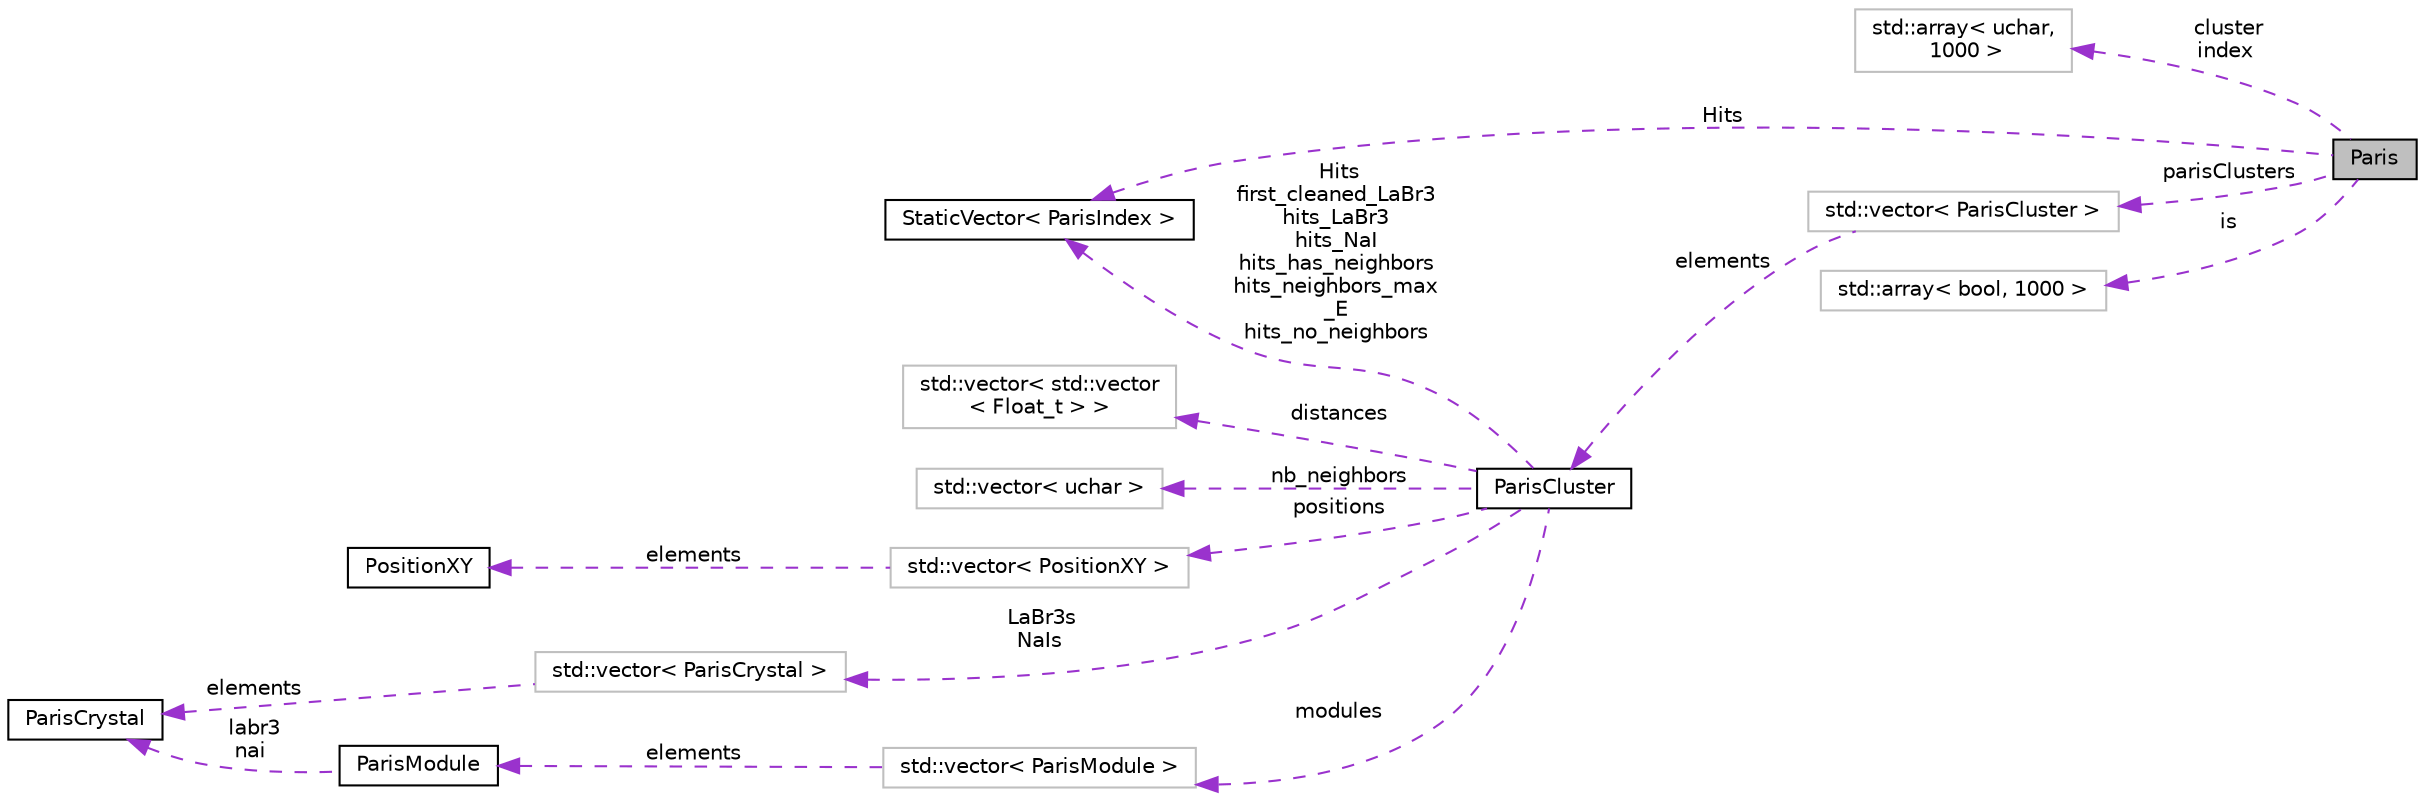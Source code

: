 digraph "Paris"
{
 // LATEX_PDF_SIZE
  edge [fontname="Helvetica",fontsize="10",labelfontname="Helvetica",labelfontsize="10"];
  node [fontname="Helvetica",fontsize="10",shape=record];
  rankdir="LR";
  Node1 [label="Paris",height=0.2,width=0.4,color="black", fillcolor="grey75", style="filled", fontcolor="black",tooltip=" "];
  Node2 -> Node1 [dir="back",color="darkorchid3",fontsize="10",style="dashed",label=" cluster\nindex" ,fontname="Helvetica"];
  Node2 [label="std::array\< uchar,\l 1000 \>",height=0.2,width=0.4,color="grey75", fillcolor="white", style="filled",tooltip=" "];
  Node3 -> Node1 [dir="back",color="darkorchid3",fontsize="10",style="dashed",label=" Hits" ,fontname="Helvetica"];
  Node3 [label="StaticVector\< ParisIndex \>",height=0.2,width=0.4,color="black", fillcolor="white", style="filled",URL="$class_static_vector.html",tooltip=" "];
  Node4 -> Node1 [dir="back",color="darkorchid3",fontsize="10",style="dashed",label=" parisClusters" ,fontname="Helvetica"];
  Node4 [label="std::vector\< ParisCluster \>",height=0.2,width=0.4,color="grey75", fillcolor="white", style="filled",tooltip=" "];
  Node5 -> Node4 [dir="back",color="darkorchid3",fontsize="10",style="dashed",label=" elements" ,fontname="Helvetica"];
  Node5 [label="ParisCluster",height=0.2,width=0.4,color="black", fillcolor="white", style="filled",URL="$class_paris_cluster.html",tooltip=" "];
  Node6 -> Node5 [dir="back",color="darkorchid3",fontsize="10",style="dashed",label=" distances" ,fontname="Helvetica"];
  Node6 [label="std::vector\< std::vector\l\< Float_t \> \>",height=0.2,width=0.4,color="grey75", fillcolor="white", style="filled",tooltip=" "];
  Node7 -> Node5 [dir="back",color="darkorchid3",fontsize="10",style="dashed",label=" nb_neighbors" ,fontname="Helvetica"];
  Node7 [label="std::vector\< uchar \>",height=0.2,width=0.4,color="grey75", fillcolor="white", style="filled",tooltip=" "];
  Node3 -> Node5 [dir="back",color="darkorchid3",fontsize="10",style="dashed",label=" Hits\nfirst_cleaned_LaBr3\nhits_LaBr3\nhits_NaI\nhits_has_neighbors\nhits_neighbors_max\l_E\nhits_no_neighbors" ,fontname="Helvetica"];
  Node8 -> Node5 [dir="back",color="darkorchid3",fontsize="10",style="dashed",label=" positions" ,fontname="Helvetica"];
  Node8 [label="std::vector\< PositionXY \>",height=0.2,width=0.4,color="grey75", fillcolor="white", style="filled",tooltip=" "];
  Node9 -> Node8 [dir="back",color="darkorchid3",fontsize="10",style="dashed",label=" elements" ,fontname="Helvetica"];
  Node9 [label="PositionXY",height=0.2,width=0.4,color="black", fillcolor="white", style="filled",URL="$class_position_x_y.html",tooltip=" "];
  Node10 -> Node5 [dir="back",color="darkorchid3",fontsize="10",style="dashed",label=" LaBr3s\nNaIs" ,fontname="Helvetica"];
  Node10 [label="std::vector\< ParisCrystal \>",height=0.2,width=0.4,color="grey75", fillcolor="white", style="filled",tooltip=" "];
  Node11 -> Node10 [dir="back",color="darkorchid3",fontsize="10",style="dashed",label=" elements" ,fontname="Helvetica"];
  Node11 [label="ParisCrystal",height=0.2,width=0.4,color="black", fillcolor="white", style="filled",URL="$class_paris_crystal.html",tooltip=" "];
  Node12 -> Node5 [dir="back",color="darkorchid3",fontsize="10",style="dashed",label=" modules" ,fontname="Helvetica"];
  Node12 [label="std::vector\< ParisModule \>",height=0.2,width=0.4,color="grey75", fillcolor="white", style="filled",tooltip=" "];
  Node13 -> Node12 [dir="back",color="darkorchid3",fontsize="10",style="dashed",label=" elements" ,fontname="Helvetica"];
  Node13 [label="ParisModule",height=0.2,width=0.4,color="black", fillcolor="white", style="filled",URL="$class_paris_module.html",tooltip=" "];
  Node11 -> Node13 [dir="back",color="darkorchid3",fontsize="10",style="dashed",label=" labr3\nnai" ,fontname="Helvetica"];
  Node14 -> Node1 [dir="back",color="darkorchid3",fontsize="10",style="dashed",label=" is" ,fontname="Helvetica"];
  Node14 [label="std::array\< bool, 1000 \>",height=0.2,width=0.4,color="grey75", fillcolor="white", style="filled",tooltip=" "];
}

